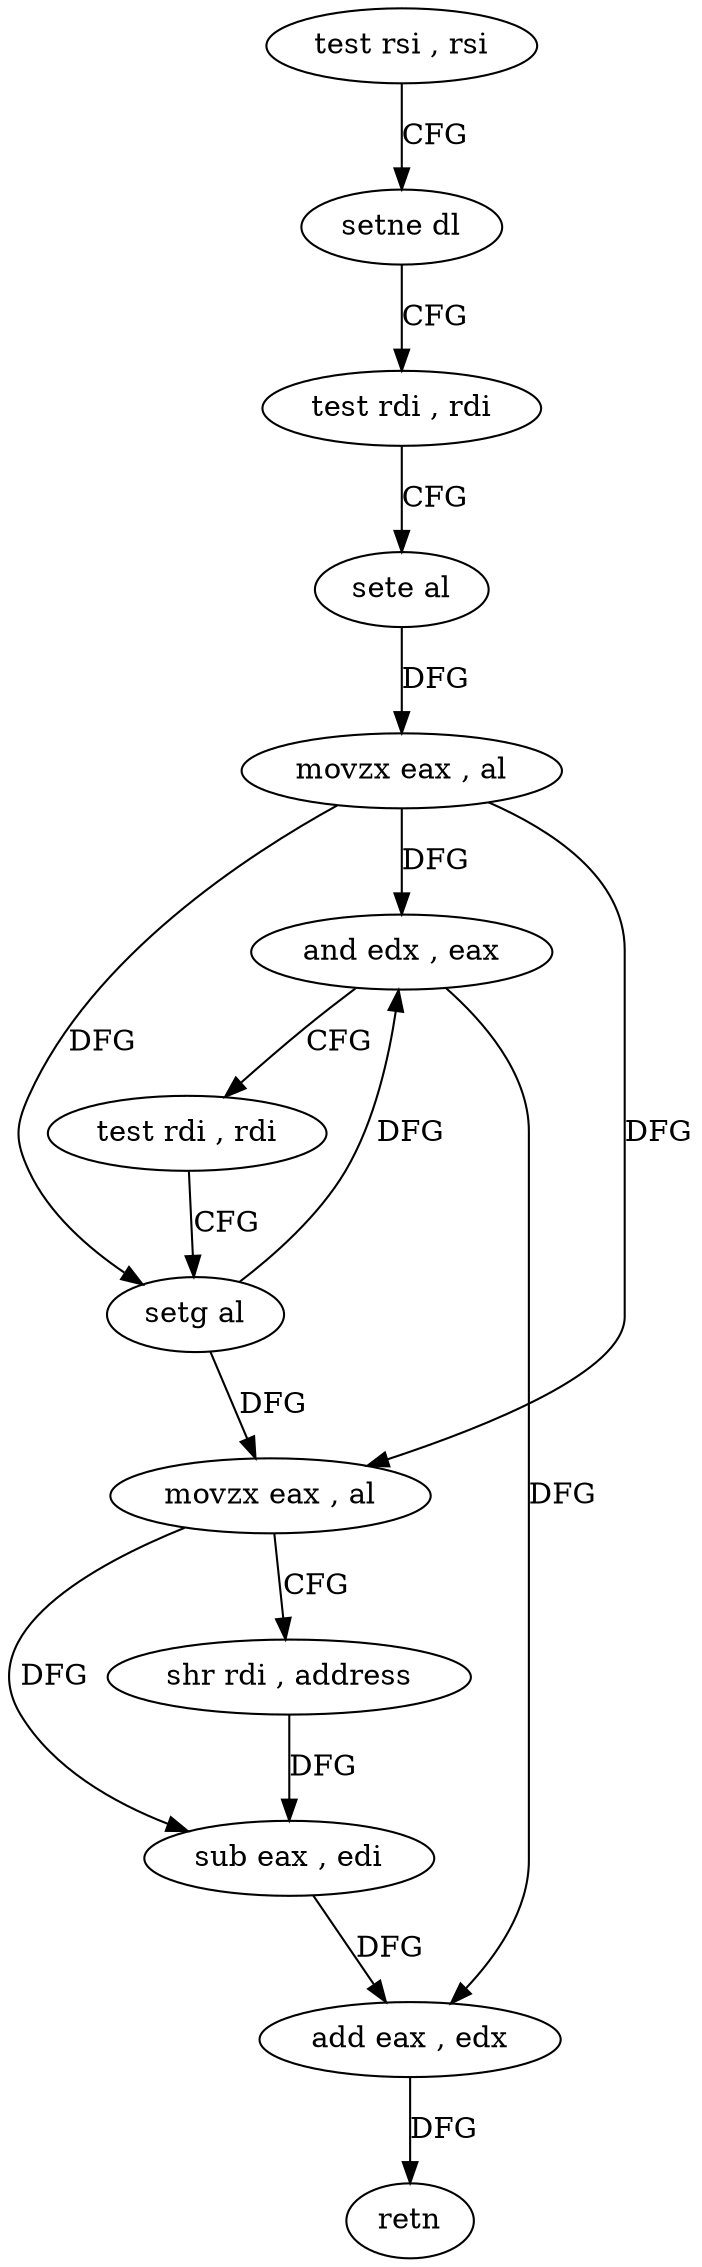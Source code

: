 digraph "func" {
"277356" [label = "test rsi , rsi" ]
"277359" [label = "setne dl" ]
"277362" [label = "test rdi , rdi" ]
"277365" [label = "sete al" ]
"277368" [label = "movzx eax , al" ]
"277371" [label = "and edx , eax" ]
"277373" [label = "test rdi , rdi" ]
"277376" [label = "setg al" ]
"277379" [label = "movzx eax , al" ]
"277382" [label = "shr rdi , address" ]
"277386" [label = "sub eax , edi" ]
"277388" [label = "add eax , edx" ]
"277390" [label = "retn" ]
"277356" -> "277359" [ label = "CFG" ]
"277359" -> "277362" [ label = "CFG" ]
"277362" -> "277365" [ label = "CFG" ]
"277365" -> "277368" [ label = "DFG" ]
"277368" -> "277371" [ label = "DFG" ]
"277368" -> "277376" [ label = "DFG" ]
"277368" -> "277379" [ label = "DFG" ]
"277371" -> "277373" [ label = "CFG" ]
"277371" -> "277388" [ label = "DFG" ]
"277373" -> "277376" [ label = "CFG" ]
"277376" -> "277379" [ label = "DFG" ]
"277376" -> "277371" [ label = "DFG" ]
"277379" -> "277382" [ label = "CFG" ]
"277379" -> "277386" [ label = "DFG" ]
"277382" -> "277386" [ label = "DFG" ]
"277386" -> "277388" [ label = "DFG" ]
"277388" -> "277390" [ label = "DFG" ]
}
